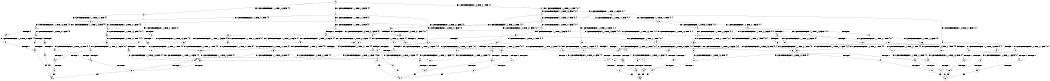 digraph BCG {
size = "7, 10.5";
center = TRUE;
node [shape = circle];
0 [peripheries = 2];
0 -> 1 [label = "EX !0 !ATOMIC_EXCH_BRANCH (1, +1, TRUE, +1, 3, FALSE) !{0}"];
0 -> 2 [label = "EX !1 !ATOMIC_EXCH_BRANCH (1, +0, TRUE, +0, 1, TRUE) !{0}"];
0 -> 3 [label = "EX !0 !ATOMIC_EXCH_BRANCH (1, +1, TRUE, +1, 3, FALSE) !{0}"];
1 -> 4 [label = "EX !0 !ATOMIC_EXCH_BRANCH (1, +1, TRUE, +1, 1, TRUE) !{0}"];
1 -> 5 [label = "EX !1 !ATOMIC_EXCH_BRANCH (1, +0, TRUE, +0, 1, FALSE) !{0}"];
1 -> 6 [label = "EX !0 !ATOMIC_EXCH_BRANCH (1, +1, TRUE, +1, 1, TRUE) !{0}"];
2 -> 2 [label = "EX !1 !ATOMIC_EXCH_BRANCH (1, +0, TRUE, +0, 1, TRUE) !{0, 1}"];
2 -> 7 [label = "EX !0 !ATOMIC_EXCH_BRANCH (1, +1, TRUE, +1, 3, FALSE) !{0, 1}"];
2 -> 8 [label = "EX !0 !ATOMIC_EXCH_BRANCH (1, +1, TRUE, +1, 3, FALSE) !{0, 1}"];
3 -> 9 [label = "EX !1 !ATOMIC_EXCH_BRANCH (1, +0, TRUE, +0, 1, FALSE) !{0}"];
3 -> 6 [label = "EX !0 !ATOMIC_EXCH_BRANCH (1, +1, TRUE, +1, 1, TRUE) !{0}"];
4 -> 10 [label = "EX !0 !ATOMIC_EXCH_BRANCH (1, +1, TRUE, +1, 3, TRUE) !{0}"];
4 -> 11 [label = "EX !1 !ATOMIC_EXCH_BRANCH (1, +0, TRUE, +0, 1, FALSE) !{0}"];
4 -> 12 [label = "EX !0 !ATOMIC_EXCH_BRANCH (1, +1, TRUE, +1, 3, TRUE) !{0}"];
5 -> 13 [label = "EX !0 !ATOMIC_EXCH_BRANCH (1, +1, TRUE, +1, 1, FALSE) !{0, 1}"];
5 -> 14 [label = "TERMINATE !1"];
5 -> 15 [label = "EX !0 !ATOMIC_EXCH_BRANCH (1, +1, TRUE, +1, 1, FALSE) !{0, 1}"];
6 -> 16 [label = "EX !1 !ATOMIC_EXCH_BRANCH (1, +0, TRUE, +0, 1, FALSE) !{0}"];
6 -> 12 [label = "EX !0 !ATOMIC_EXCH_BRANCH (1, +1, TRUE, +1, 3, TRUE) !{0}"];
7 -> 17 [label = "EX !0 !ATOMIC_EXCH_BRANCH (1, +1, TRUE, +1, 1, TRUE) !{0, 1}"];
7 -> 5 [label = "EX !1 !ATOMIC_EXCH_BRANCH (1, +0, TRUE, +0, 1, FALSE) !{0, 1}"];
7 -> 18 [label = "EX !0 !ATOMIC_EXCH_BRANCH (1, +1, TRUE, +1, 1, TRUE) !{0, 1}"];
8 -> 19 [label = "EX !1 !ATOMIC_EXCH_BRANCH (1, +0, TRUE, +0, 1, FALSE) !{0, 1}"];
8 -> 18 [label = "EX !0 !ATOMIC_EXCH_BRANCH (1, +1, TRUE, +1, 1, TRUE) !{0, 1}"];
8 -> 20 [label = "EX !1 !ATOMIC_EXCH_BRANCH (1, +0, TRUE, +0, 1, FALSE) !{0, 1}"];
9 -> 21 [label = "EX !0 !ATOMIC_EXCH_BRANCH (1, +1, TRUE, +1, 1, FALSE) !{0, 1}"];
9 -> 22 [label = "TERMINATE !1"];
10 -> 23 [label = "EX !1 !ATOMIC_EXCH_BRANCH (1, +0, TRUE, +0, 1, FALSE) !{0}"];
10 -> 24 [label = "TERMINATE !0"];
11 -> 25 [label = "EX !0 !ATOMIC_EXCH_BRANCH (1, +1, TRUE, +1, 3, FALSE) !{0, 1}"];
11 -> 26 [label = "TERMINATE !1"];
11 -> 27 [label = "EX !0 !ATOMIC_EXCH_BRANCH (1, +1, TRUE, +1, 3, FALSE) !{0, 1}"];
12 -> 28 [label = "EX !1 !ATOMIC_EXCH_BRANCH (1, +0, TRUE, +0, 1, FALSE) !{0}"];
12 -> 29 [label = "TERMINATE !0"];
13 -> 30 [label = "TERMINATE !0"];
13 -> 31 [label = "TERMINATE !1"];
14 -> 32 [label = "EX !0 !ATOMIC_EXCH_BRANCH (1, +1, TRUE, +1, 1, FALSE) !{0}"];
14 -> 33 [label = "EX !0 !ATOMIC_EXCH_BRANCH (1, +1, TRUE, +1, 1, FALSE) !{0}"];
15 -> 34 [label = "TERMINATE !0"];
15 -> 35 [label = "TERMINATE !1"];
16 -> 36 [label = "EX !0 !ATOMIC_EXCH_BRANCH (1, +1, TRUE, +1, 3, FALSE) !{0, 1}"];
16 -> 37 [label = "TERMINATE !1"];
17 -> 38 [label = "EX !0 !ATOMIC_EXCH_BRANCH (1, +1, TRUE, +1, 3, TRUE) !{0, 1}"];
17 -> 11 [label = "EX !1 !ATOMIC_EXCH_BRANCH (1, +0, TRUE, +0, 1, FALSE) !{0, 1}"];
17 -> 39 [label = "EX !0 !ATOMIC_EXCH_BRANCH (1, +1, TRUE, +1, 3, TRUE) !{0, 1}"];
18 -> 40 [label = "EX !1 !ATOMIC_EXCH_BRANCH (1, +0, TRUE, +0, 1, FALSE) !{0, 1}"];
18 -> 39 [label = "EX !0 !ATOMIC_EXCH_BRANCH (1, +1, TRUE, +1, 3, TRUE) !{0, 1}"];
18 -> 41 [label = "EX !1 !ATOMIC_EXCH_BRANCH (1, +0, TRUE, +0, 1, FALSE) !{0, 1}"];
19 -> 42 [label = "EX !0 !ATOMIC_EXCH_BRANCH (1, +1, TRUE, +1, 1, FALSE) !{0, 1}"];
19 -> 43 [label = "TERMINATE !1"];
19 -> 15 [label = "EX !0 !ATOMIC_EXCH_BRANCH (1, +1, TRUE, +1, 1, FALSE) !{0, 1}"];
20 -> 15 [label = "EX !0 !ATOMIC_EXCH_BRANCH (1, +1, TRUE, +1, 1, FALSE) !{0, 1}"];
20 -> 44 [label = "TERMINATE !1"];
21 -> 45 [label = "TERMINATE !0"];
21 -> 46 [label = "TERMINATE !1"];
22 -> 33 [label = "EX !0 !ATOMIC_EXCH_BRANCH (1, +1, TRUE, +1, 1, FALSE) !{0}"];
23 -> 47 [label = "TERMINATE !0"];
23 -> 48 [label = "TERMINATE !1"];
24 -> 49 [label = "EX !1 !ATOMIC_EXCH_BRANCH (1, +0, TRUE, +0, 1, FALSE) !{1}"];
24 -> 50 [label = "EX !1 !ATOMIC_EXCH_BRANCH (1, +0, TRUE, +0, 1, FALSE) !{1}"];
25 -> 51 [label = "EX !0 !ATOMIC_EXCH_BRANCH (1, +1, TRUE, +1, 1, TRUE) !{0, 1}"];
25 -> 52 [label = "TERMINATE !1"];
25 -> 53 [label = "EX !0 !ATOMIC_EXCH_BRANCH (1, +1, TRUE, +1, 1, TRUE) !{0, 1}"];
26 -> 54 [label = "EX !0 !ATOMIC_EXCH_BRANCH (1, +1, TRUE, +1, 3, FALSE) !{0}"];
26 -> 55 [label = "EX !0 !ATOMIC_EXCH_BRANCH (1, +1, TRUE, +1, 3, FALSE) !{0}"];
27 -> 53 [label = "EX !0 !ATOMIC_EXCH_BRANCH (1, +1, TRUE, +1, 1, TRUE) !{0, 1}"];
27 -> 56 [label = "TERMINATE !1"];
28 -> 57 [label = "TERMINATE !0"];
28 -> 58 [label = "TERMINATE !1"];
29 -> 59 [label = "EX !1 !ATOMIC_EXCH_BRANCH (1, +0, TRUE, +0, 1, FALSE) !{1}"];
30 -> 60 [label = "TERMINATE !1"];
31 -> 61 [label = "TERMINATE !0"];
32 -> 61 [label = "TERMINATE !0"];
33 -> 62 [label = "TERMINATE !0"];
34 -> 63 [label = "TERMINATE !1"];
35 -> 64 [label = "TERMINATE !0"];
36 -> 65 [label = "EX !0 !ATOMIC_EXCH_BRANCH (1, +1, TRUE, +1, 1, TRUE) !{0, 1}"];
36 -> 66 [label = "TERMINATE !1"];
37 -> 55 [label = "EX !0 !ATOMIC_EXCH_BRANCH (1, +1, TRUE, +1, 3, FALSE) !{0}"];
38 -> 23 [label = "EX !1 !ATOMIC_EXCH_BRANCH (1, +0, TRUE, +0, 1, FALSE) !{0, 1}"];
38 -> 67 [label = "TERMINATE !0"];
39 -> 68 [label = "EX !1 !ATOMIC_EXCH_BRANCH (1, +0, TRUE, +0, 1, FALSE) !{0, 1}"];
39 -> 69 [label = "EX !1 !ATOMIC_EXCH_BRANCH (1, +0, TRUE, +0, 1, FALSE) !{0, 1}"];
39 -> 70 [label = "TERMINATE !0"];
40 -> 71 [label = "EX !0 !ATOMIC_EXCH_BRANCH (1, +1, TRUE, +1, 3, FALSE) !{0, 1}"];
40 -> 72 [label = "TERMINATE !1"];
40 -> 27 [label = "EX !0 !ATOMIC_EXCH_BRANCH (1, +1, TRUE, +1, 3, FALSE) !{0, 1}"];
41 -> 27 [label = "EX !0 !ATOMIC_EXCH_BRANCH (1, +1, TRUE, +1, 3, FALSE) !{0, 1}"];
41 -> 73 [label = "TERMINATE !1"];
42 -> 74 [label = "TERMINATE !0"];
42 -> 75 [label = "TERMINATE !1"];
43 -> 76 [label = "EX !0 !ATOMIC_EXCH_BRANCH (1, +1, TRUE, +1, 1, FALSE) !{0}"];
44 -> 77 [label = "EX !0 !ATOMIC_EXCH_BRANCH (1, +1, TRUE, +1, 1, FALSE) !{0}"];
45 -> 78 [label = "TERMINATE !1"];
46 -> 62 [label = "TERMINATE !0"];
47 -> 79 [label = "TERMINATE !1"];
48 -> 80 [label = "TERMINATE !0"];
49 -> 79 [label = "TERMINATE !1"];
50 -> 81 [label = "TERMINATE !1"];
51 -> 82 [label = "EX !0 !ATOMIC_EXCH_BRANCH (1, +1, TRUE, +1, 3, TRUE) !{0, 1}"];
51 -> 83 [label = "TERMINATE !1"];
51 -> 84 [label = "EX !0 !ATOMIC_EXCH_BRANCH (1, +1, TRUE, +1, 3, TRUE) !{0, 1}"];
52 -> 85 [label = "EX !0 !ATOMIC_EXCH_BRANCH (1, +1, TRUE, +1, 1, TRUE) !{0}"];
52 -> 86 [label = "EX !0 !ATOMIC_EXCH_BRANCH (1, +1, TRUE, +1, 1, TRUE) !{0}"];
53 -> 84 [label = "EX !0 !ATOMIC_EXCH_BRANCH (1, +1, TRUE, +1, 3, TRUE) !{0, 1}"];
53 -> 87 [label = "TERMINATE !1"];
54 -> 85 [label = "EX !0 !ATOMIC_EXCH_BRANCH (1, +1, TRUE, +1, 1, TRUE) !{0}"];
54 -> 86 [label = "EX !0 !ATOMIC_EXCH_BRANCH (1, +1, TRUE, +1, 1, TRUE) !{0}"];
55 -> 86 [label = "EX !0 !ATOMIC_EXCH_BRANCH (1, +1, TRUE, +1, 1, TRUE) !{0}"];
56 -> 88 [label = "EX !0 !ATOMIC_EXCH_BRANCH (1, +1, TRUE, +1, 1, TRUE) !{0}"];
57 -> 89 [label = "TERMINATE !1"];
58 -> 90 [label = "TERMINATE !0"];
59 -> 89 [label = "TERMINATE !1"];
60 -> 91 [label = "exit"];
61 -> 91 [label = "exit"];
62 -> 92 [label = "exit"];
63 -> 93 [label = "exit"];
64 -> 93 [label = "exit"];
65 -> 94 [label = "EX !0 !ATOMIC_EXCH_BRANCH (1, +1, TRUE, +1, 3, TRUE) !{0, 1}"];
65 -> 95 [label = "TERMINATE !1"];
66 -> 86 [label = "EX !0 !ATOMIC_EXCH_BRANCH (1, +1, TRUE, +1, 1, TRUE) !{0}"];
67 -> 49 [label = "EX !1 !ATOMIC_EXCH_BRANCH (1, +0, TRUE, +0, 1, FALSE) !{1}"];
67 -> 50 [label = "EX !1 !ATOMIC_EXCH_BRANCH (1, +0, TRUE, +0, 1, FALSE) !{1}"];
68 -> 96 [label = "TERMINATE !0"];
68 -> 97 [label = "TERMINATE !1"];
69 -> 98 [label = "TERMINATE !0"];
69 -> 99 [label = "TERMINATE !1"];
70 -> 100 [label = "EX !1 !ATOMIC_EXCH_BRANCH (1, +0, TRUE, +0, 1, FALSE) !{1}"];
71 -> 101 [label = "EX !0 !ATOMIC_EXCH_BRANCH (1, +1, TRUE, +1, 1, TRUE) !{0, 1}"];
71 -> 102 [label = "TERMINATE !1"];
71 -> 53 [label = "EX !0 !ATOMIC_EXCH_BRANCH (1, +1, TRUE, +1, 1, TRUE) !{0, 1}"];
72 -> 103 [label = "EX !0 !ATOMIC_EXCH_BRANCH (1, +1, TRUE, +1, 3, FALSE) !{0}"];
73 -> 104 [label = "EX !0 !ATOMIC_EXCH_BRANCH (1, +1, TRUE, +1, 3, FALSE) !{0}"];
74 -> 105 [label = "TERMINATE !1"];
75 -> 106 [label = "TERMINATE !0"];
76 -> 106 [label = "TERMINATE !0"];
77 -> 64 [label = "TERMINATE !0"];
78 -> 92 [label = "exit"];
79 -> 91 [label = "exit"];
80 -> 91 [label = "exit"];
81 -> 107 [label = "exit"];
82 -> 30 [label = "TERMINATE !0"];
82 -> 31 [label = "TERMINATE !1"];
83 -> 108 [label = "EX !0 !ATOMIC_EXCH_BRANCH (1, +1, TRUE, +1, 3, TRUE) !{0}"];
83 -> 109 [label = "EX !0 !ATOMIC_EXCH_BRANCH (1, +1, TRUE, +1, 3, TRUE) !{0}"];
84 -> 34 [label = "TERMINATE !0"];
84 -> 35 [label = "TERMINATE !1"];
85 -> 108 [label = "EX !0 !ATOMIC_EXCH_BRANCH (1, +1, TRUE, +1, 3, TRUE) !{0}"];
85 -> 109 [label = "EX !0 !ATOMIC_EXCH_BRANCH (1, +1, TRUE, +1, 3, TRUE) !{0}"];
86 -> 109 [label = "EX !0 !ATOMIC_EXCH_BRANCH (1, +1, TRUE, +1, 3, TRUE) !{0}"];
87 -> 110 [label = "EX !0 !ATOMIC_EXCH_BRANCH (1, +1, TRUE, +1, 3, TRUE) !{0}"];
88 -> 110 [label = "EX !0 !ATOMIC_EXCH_BRANCH (1, +1, TRUE, +1, 3, TRUE) !{0}"];
89 -> 92 [label = "exit"];
90 -> 92 [label = "exit"];
94 -> 45 [label = "TERMINATE !0"];
94 -> 46 [label = "TERMINATE !1"];
95 -> 109 [label = "EX !0 !ATOMIC_EXCH_BRANCH (1, +1, TRUE, +1, 3, TRUE) !{0}"];
96 -> 111 [label = "TERMINATE !1"];
97 -> 112 [label = "TERMINATE !0"];
98 -> 113 [label = "TERMINATE !1"];
99 -> 114 [label = "TERMINATE !0"];
100 -> 113 [label = "TERMINATE !1"];
101 -> 115 [label = "EX !0 !ATOMIC_EXCH_BRANCH (1, +1, TRUE, +1, 3, TRUE) !{0, 1}"];
101 -> 116 [label = "TERMINATE !1"];
101 -> 84 [label = "EX !0 !ATOMIC_EXCH_BRANCH (1, +1, TRUE, +1, 3, TRUE) !{0, 1}"];
102 -> 117 [label = "EX !0 !ATOMIC_EXCH_BRANCH (1, +1, TRUE, +1, 1, TRUE) !{0}"];
103 -> 117 [label = "EX !0 !ATOMIC_EXCH_BRANCH (1, +1, TRUE, +1, 1, TRUE) !{0}"];
104 -> 88 [label = "EX !0 !ATOMIC_EXCH_BRANCH (1, +1, TRUE, +1, 1, TRUE) !{0}"];
105 -> 118 [label = "exit"];
106 -> 118 [label = "exit"];
108 -> 61 [label = "TERMINATE !0"];
109 -> 62 [label = "TERMINATE !0"];
110 -> 64 [label = "TERMINATE !0"];
111 -> 118 [label = "exit"];
112 -> 118 [label = "exit"];
113 -> 93 [label = "exit"];
114 -> 93 [label = "exit"];
115 -> 74 [label = "TERMINATE !0"];
115 -> 75 [label = "TERMINATE !1"];
116 -> 119 [label = "EX !0 !ATOMIC_EXCH_BRANCH (1, +1, TRUE, +1, 3, TRUE) !{0}"];
117 -> 119 [label = "EX !0 !ATOMIC_EXCH_BRANCH (1, +1, TRUE, +1, 3, TRUE) !{0}"];
119 -> 106 [label = "TERMINATE !0"];
}

